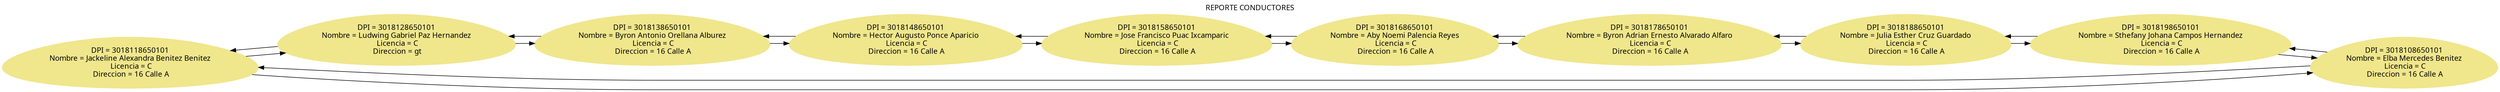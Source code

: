 digraph G {
 rankdir=LR; 
 node[shape = egg, style=filled, color = khaki, fontname = "Century Gothic"]; graph [fontname = "Century Gothic"];
labelloc = "t;"label = "REPORTE CONDUCTORES";
x3018118650101[dir=both label = "DPI = 3018118650101\nNombre = Jackeline Alexandra Benitez Benitez\n Licencia = C\n Direccion = 16 Calle A"]x3018118650101-> x3018128650101
x3018118650101-> x3018108650101
x3018128650101[dir=both label = "DPI = 3018128650101\nNombre = Ludwing Gabriel Paz Hernandez\n Licencia = C\n Direccion = gt"]x3018128650101-> x3018138650101
x3018128650101-> x3018118650101
x3018138650101[dir=both label = "DPI = 3018138650101\nNombre = Byron Antonio Orellana Alburez\n Licencia = C\n Direccion = 16 Calle A"]x3018138650101-> x3018148650101
x3018138650101-> x3018128650101
x3018148650101[dir=both label = "DPI = 3018148650101\nNombre = Hector Augusto Ponce Aparicio\n Licencia = C\n Direccion = 16 Calle A"]x3018148650101-> x3018158650101
x3018148650101-> x3018138650101
x3018158650101[dir=both label = "DPI = 3018158650101\nNombre = Jose Francisco Puac Ixcamparic\n Licencia = C\n Direccion = 16 Calle A"]x3018158650101-> x3018168650101
x3018158650101-> x3018148650101
x3018168650101[dir=both label = "DPI = 3018168650101\nNombre = Aby Noemi Palencia Reyes\n Licencia = C\n Direccion = 16 Calle A"]x3018168650101-> x3018178650101
x3018168650101-> x3018158650101
x3018178650101[dir=both label = "DPI = 3018178650101\nNombre = Byron Adrian Ernesto Alvarado Alfaro\n Licencia = C\n Direccion = 16 Calle A"]x3018178650101-> x3018188650101
x3018178650101-> x3018168650101
x3018188650101[dir=both label = "DPI = 3018188650101\nNombre = Julia Esther Cruz Guardado\n Licencia = C\n Direccion = 16 Calle A"]x3018188650101-> x3018198650101
x3018188650101-> x3018178650101
x3018198650101[dir=both label = "DPI = 3018198650101\nNombre = Sthefany Johana Campos Hernandez\n Licencia = C\n Direccion = 16 Calle A"]x3018198650101-> x3018108650101
x3018198650101-> x3018188650101
x3018108650101[dir=both label = "DPI = 3018108650101\nNombre = Elba Mercedes Benitez\n Licencia = C\n Direccion = 16 Calle A"]x3018108650101-> x3018118650101
x3018108650101-> x3018198650101

}
